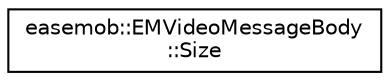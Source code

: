 digraph "Graphical Class Hierarchy"
{
  edge [fontname="Helvetica",fontsize="10",labelfontname="Helvetica",labelfontsize="10"];
  node [fontname="Helvetica",fontsize="10",shape=record];
  rankdir="LR";
  Node1 [label="easemob::EMVideoMessageBody\l::Size",height=0.2,width=0.4,color="black", fillcolor="white", style="filled",URL="$structeasemob_1_1EMVideoMessageBody_1_1Size.html"];
}
